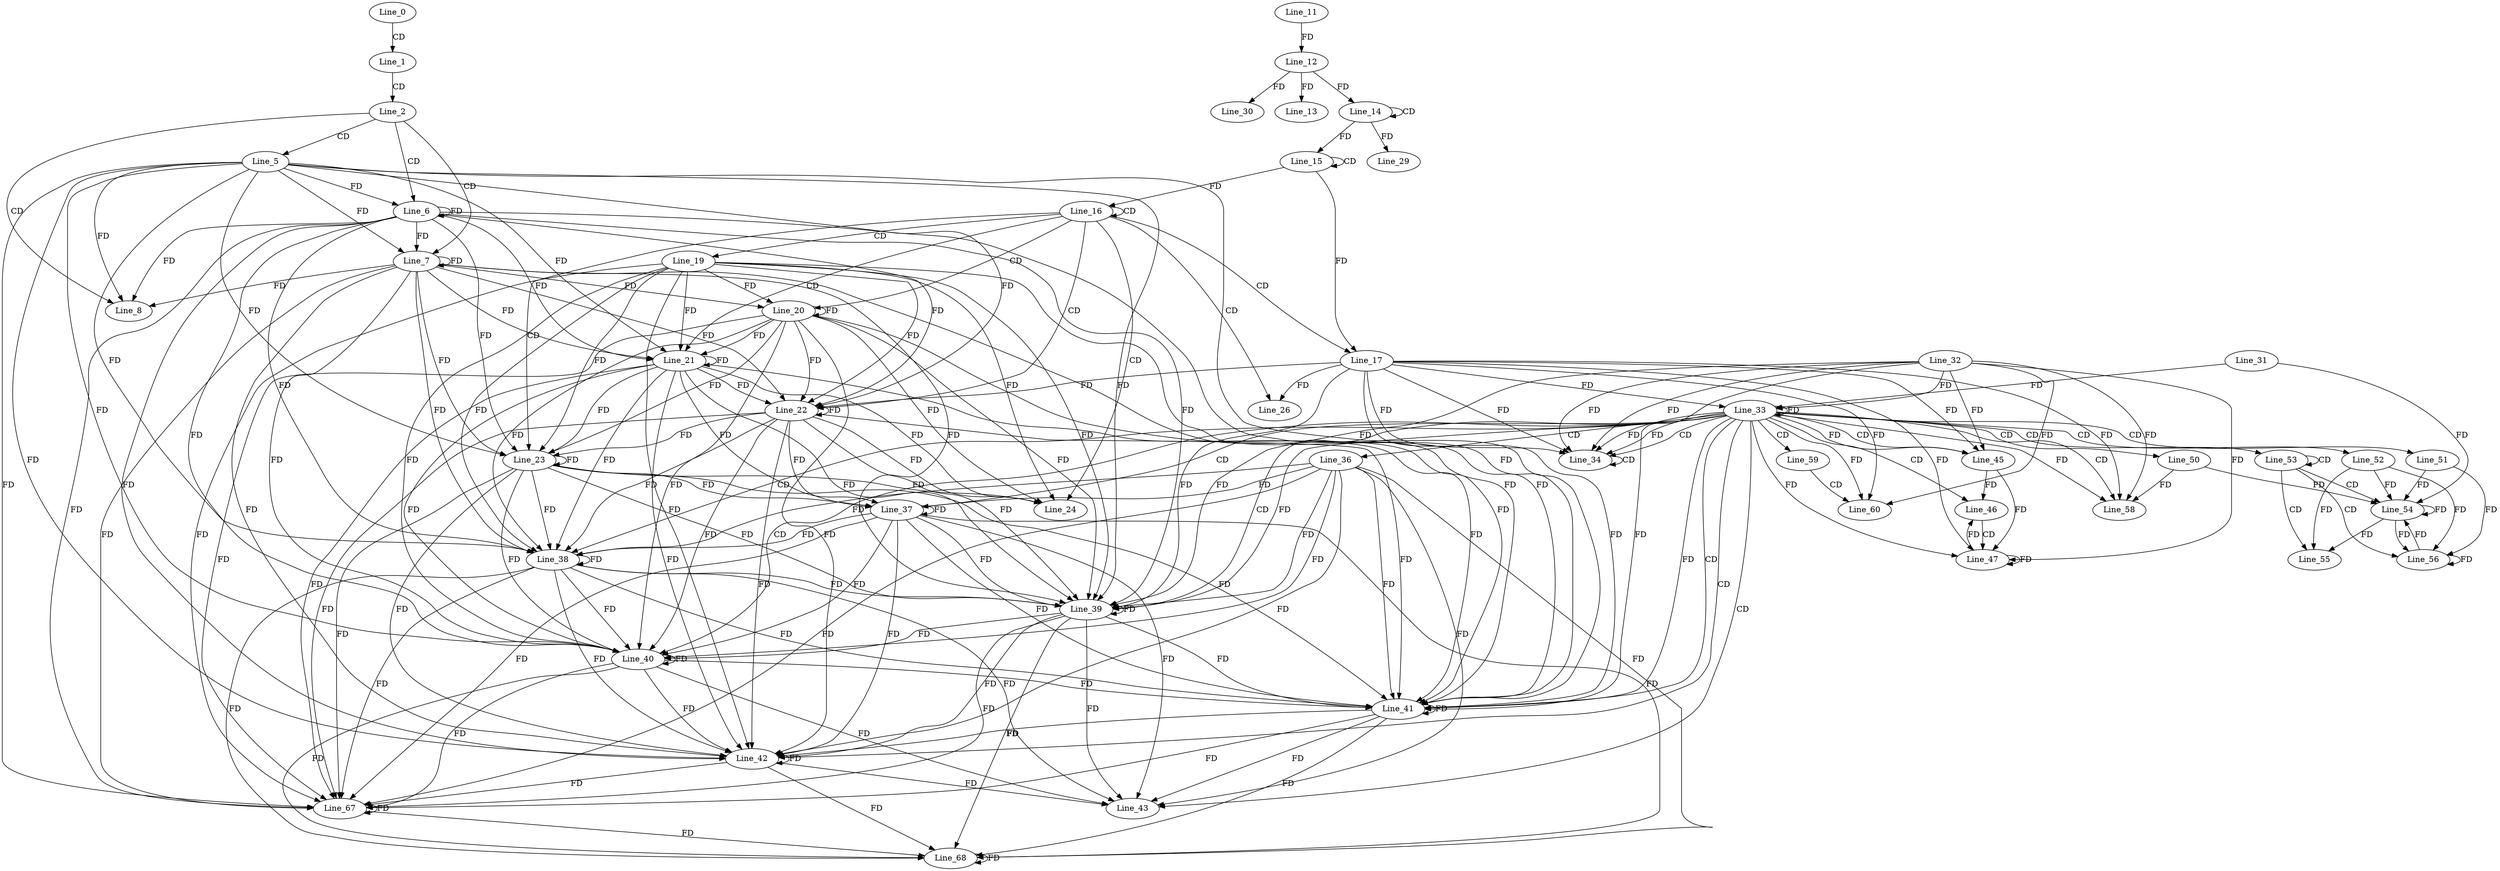 digraph G {
  Line_0;
  Line_1;
  Line_2;
  Line_5;
  Line_6;
  Line_7;
  Line_8;
  Line_11;
  Line_12;
  Line_12;
  Line_13;
  Line_14;
  Line_14;
  Line_15;
  Line_15;
  Line_16;
  Line_16;
  Line_17;
  Line_17;
  Line_19;
  Line_20;
  Line_21;
  Line_22;
  Line_22;
  Line_23;
  Line_24;
  Line_26;
  Line_26;
  Line_26;
  Line_29;
  Line_30;
  Line_33;
  Line_32;
  Line_33;
  Line_31;
  Line_33;
  Line_34;
  Line_34;
  Line_36;
  Line_37;
  Line_38;
  Line_39;
  Line_39;
  Line_40;
  Line_41;
  Line_41;
  Line_42;
  Line_43;
  Line_45;
  Line_45;
  Line_46;
  Line_47;
  Line_47;
  Line_47;
  Line_50;
  Line_51;
  Line_52;
  Line_53;
  Line_54;
  Line_54;
  Line_55;
  Line_56;
  Line_58;
  Line_58;
  Line_59;
  Line_60;
  Line_60;
  Line_60;
  Line_67;
  Line_67;
  Line_68;
  Line_0 -> Line_1 [ label="CD" ];
  Line_1 -> Line_2 [ label="CD" ];
  Line_2 -> Line_5 [ label="CD" ];
  Line_2 -> Line_6 [ label="CD" ];
  Line_5 -> Line_6 [ label="FD" ];
  Line_6 -> Line_6 [ label="FD" ];
  Line_2 -> Line_7 [ label="CD" ];
  Line_5 -> Line_7 [ label="FD" ];
  Line_6 -> Line_7 [ label="FD" ];
  Line_7 -> Line_7 [ label="FD" ];
  Line_2 -> Line_8 [ label="CD" ];
  Line_5 -> Line_8 [ label="FD" ];
  Line_6 -> Line_8 [ label="FD" ];
  Line_7 -> Line_8 [ label="FD" ];
  Line_11 -> Line_12 [ label="FD" ];
  Line_12 -> Line_13 [ label="FD" ];
  Line_14 -> Line_14 [ label="CD" ];
  Line_12 -> Line_14 [ label="FD" ];
  Line_15 -> Line_15 [ label="CD" ];
  Line_14 -> Line_15 [ label="FD" ];
  Line_16 -> Line_16 [ label="CD" ];
  Line_15 -> Line_16 [ label="FD" ];
  Line_16 -> Line_17 [ label="CD" ];
  Line_15 -> Line_17 [ label="FD" ];
  Line_16 -> Line_19 [ label="CD" ];
  Line_16 -> Line_20 [ label="CD" ];
  Line_19 -> Line_20 [ label="FD" ];
  Line_20 -> Line_20 [ label="FD" ];
  Line_7 -> Line_20 [ label="FD" ];
  Line_16 -> Line_21 [ label="CD" ];
  Line_19 -> Line_21 [ label="FD" ];
  Line_20 -> Line_21 [ label="FD" ];
  Line_21 -> Line_21 [ label="FD" ];
  Line_5 -> Line_21 [ label="FD" ];
  Line_6 -> Line_21 [ label="FD" ];
  Line_7 -> Line_21 [ label="FD" ];
  Line_16 -> Line_22 [ label="CD" ];
  Line_19 -> Line_22 [ label="FD" ];
  Line_20 -> Line_22 [ label="FD" ];
  Line_21 -> Line_22 [ label="FD" ];
  Line_22 -> Line_22 [ label="FD" ];
  Line_5 -> Line_22 [ label="FD" ];
  Line_6 -> Line_22 [ label="FD" ];
  Line_7 -> Line_22 [ label="FD" ];
  Line_17 -> Line_22 [ label="FD" ];
  Line_16 -> Line_23 [ label="CD" ];
  Line_19 -> Line_23 [ label="FD" ];
  Line_20 -> Line_23 [ label="FD" ];
  Line_21 -> Line_23 [ label="FD" ];
  Line_22 -> Line_23 [ label="FD" ];
  Line_23 -> Line_23 [ label="FD" ];
  Line_5 -> Line_23 [ label="FD" ];
  Line_6 -> Line_23 [ label="FD" ];
  Line_7 -> Line_23 [ label="FD" ];
  Line_16 -> Line_24 [ label="CD" ];
  Line_19 -> Line_24 [ label="FD" ];
  Line_20 -> Line_24 [ label="FD" ];
  Line_21 -> Line_24 [ label="FD" ];
  Line_22 -> Line_24 [ label="FD" ];
  Line_23 -> Line_24 [ label="FD" ];
  Line_16 -> Line_26 [ label="CD" ];
  Line_17 -> Line_26 [ label="FD" ];
  Line_14 -> Line_29 [ label="FD" ];
  Line_12 -> Line_30 [ label="FD" ];
  Line_33 -> Line_33 [ label="FD" ];
  Line_17 -> Line_33 [ label="FD" ];
  Line_32 -> Line_33 [ label="FD" ];
  Line_31 -> Line_33 [ label="FD" ];
  Line_33 -> Line_34 [ label="CD" ];
  Line_33 -> Line_34 [ label="FD" ];
  Line_17 -> Line_34 [ label="FD" ];
  Line_32 -> Line_34 [ label="FD" ];
  Line_34 -> Line_34 [ label="CD" ];
  Line_33 -> Line_34 [ label="FD" ];
  Line_17 -> Line_34 [ label="FD" ];
  Line_32 -> Line_34 [ label="FD" ];
  Line_33 -> Line_36 [ label="CD" ];
  Line_33 -> Line_37 [ label="CD" ];
  Line_36 -> Line_37 [ label="FD" ];
  Line_37 -> Line_37 [ label="FD" ];
  Line_21 -> Line_37 [ label="FD" ];
  Line_22 -> Line_37 [ label="FD" ];
  Line_23 -> Line_37 [ label="FD" ];
  Line_33 -> Line_38 [ label="CD" ];
  Line_36 -> Line_38 [ label="FD" ];
  Line_37 -> Line_38 [ label="FD" ];
  Line_38 -> Line_38 [ label="FD" ];
  Line_19 -> Line_38 [ label="FD" ];
  Line_20 -> Line_38 [ label="FD" ];
  Line_21 -> Line_38 [ label="FD" ];
  Line_22 -> Line_38 [ label="FD" ];
  Line_23 -> Line_38 [ label="FD" ];
  Line_5 -> Line_38 [ label="FD" ];
  Line_6 -> Line_38 [ label="FD" ];
  Line_7 -> Line_38 [ label="FD" ];
  Line_33 -> Line_39 [ label="CD" ];
  Line_36 -> Line_39 [ label="FD" ];
  Line_37 -> Line_39 [ label="FD" ];
  Line_38 -> Line_39 [ label="FD" ];
  Line_39 -> Line_39 [ label="FD" ];
  Line_19 -> Line_39 [ label="FD" ];
  Line_20 -> Line_39 [ label="FD" ];
  Line_21 -> Line_39 [ label="FD" ];
  Line_22 -> Line_39 [ label="FD" ];
  Line_23 -> Line_39 [ label="FD" ];
  Line_5 -> Line_39 [ label="FD" ];
  Line_6 -> Line_39 [ label="FD" ];
  Line_7 -> Line_39 [ label="FD" ];
  Line_33 -> Line_39 [ label="FD" ];
  Line_17 -> Line_39 [ label="FD" ];
  Line_32 -> Line_39 [ label="FD" ];
  Line_33 -> Line_40 [ label="CD" ];
  Line_36 -> Line_40 [ label="FD" ];
  Line_37 -> Line_40 [ label="FD" ];
  Line_38 -> Line_40 [ label="FD" ];
  Line_39 -> Line_40 [ label="FD" ];
  Line_40 -> Line_40 [ label="FD" ];
  Line_19 -> Line_40 [ label="FD" ];
  Line_20 -> Line_40 [ label="FD" ];
  Line_21 -> Line_40 [ label="FD" ];
  Line_22 -> Line_40 [ label="FD" ];
  Line_23 -> Line_40 [ label="FD" ];
  Line_5 -> Line_40 [ label="FD" ];
  Line_6 -> Line_40 [ label="FD" ];
  Line_7 -> Line_40 [ label="FD" ];
  Line_33 -> Line_41 [ label="CD" ];
  Line_36 -> Line_41 [ label="FD" ];
  Line_37 -> Line_41 [ label="FD" ];
  Line_38 -> Line_41 [ label="FD" ];
  Line_39 -> Line_41 [ label="FD" ];
  Line_40 -> Line_41 [ label="FD" ];
  Line_41 -> Line_41 [ label="FD" ];
  Line_19 -> Line_41 [ label="FD" ];
  Line_20 -> Line_41 [ label="FD" ];
  Line_21 -> Line_41 [ label="FD" ];
  Line_22 -> Line_41 [ label="FD" ];
  Line_23 -> Line_41 [ label="FD" ];
  Line_5 -> Line_41 [ label="FD" ];
  Line_6 -> Line_41 [ label="FD" ];
  Line_7 -> Line_41 [ label="FD" ];
  Line_33 -> Line_41 [ label="FD" ];
  Line_17 -> Line_41 [ label="FD" ];
  Line_32 -> Line_41 [ label="FD" ];
  Line_33 -> Line_42 [ label="CD" ];
  Line_36 -> Line_42 [ label="FD" ];
  Line_37 -> Line_42 [ label="FD" ];
  Line_38 -> Line_42 [ label="FD" ];
  Line_39 -> Line_42 [ label="FD" ];
  Line_40 -> Line_42 [ label="FD" ];
  Line_41 -> Line_42 [ label="FD" ];
  Line_42 -> Line_42 [ label="FD" ];
  Line_19 -> Line_42 [ label="FD" ];
  Line_20 -> Line_42 [ label="FD" ];
  Line_21 -> Line_42 [ label="FD" ];
  Line_22 -> Line_42 [ label="FD" ];
  Line_23 -> Line_42 [ label="FD" ];
  Line_5 -> Line_42 [ label="FD" ];
  Line_6 -> Line_42 [ label="FD" ];
  Line_7 -> Line_42 [ label="FD" ];
  Line_33 -> Line_43 [ label="CD" ];
  Line_36 -> Line_43 [ label="FD" ];
  Line_37 -> Line_43 [ label="FD" ];
  Line_38 -> Line_43 [ label="FD" ];
  Line_39 -> Line_43 [ label="FD" ];
  Line_40 -> Line_43 [ label="FD" ];
  Line_41 -> Line_43 [ label="FD" ];
  Line_42 -> Line_43 [ label="FD" ];
  Line_33 -> Line_45 [ label="CD" ];
  Line_33 -> Line_45 [ label="FD" ];
  Line_17 -> Line_45 [ label="FD" ];
  Line_32 -> Line_45 [ label="FD" ];
  Line_33 -> Line_46 [ label="CD" ];
  Line_45 -> Line_46 [ label="FD" ];
  Line_46 -> Line_47 [ label="CD" ];
  Line_45 -> Line_47 [ label="FD" ];
  Line_47 -> Line_47 [ label="FD" ];
  Line_33 -> Line_47 [ label="FD" ];
  Line_17 -> Line_47 [ label="FD" ];
  Line_32 -> Line_47 [ label="FD" ];
  Line_33 -> Line_50 [ label="CD" ];
  Line_33 -> Line_51 [ label="CD" ];
  Line_33 -> Line_52 [ label="CD" ];
  Line_33 -> Line_53 [ label="CD" ];
  Line_53 -> Line_53 [ label="CD" ];
  Line_53 -> Line_54 [ label="CD" ];
  Line_54 -> Line_54 [ label="FD" ];
  Line_52 -> Line_54 [ label="FD" ];
  Line_31 -> Line_54 [ label="FD" ];
  Line_50 -> Line_54 [ label="FD" ];
  Line_51 -> Line_54 [ label="FD" ];
  Line_53 -> Line_55 [ label="CD" ];
  Line_54 -> Line_55 [ label="FD" ];
  Line_52 -> Line_55 [ label="FD" ];
  Line_53 -> Line_56 [ label="CD" ];
  Line_56 -> Line_56 [ label="FD" ];
  Line_51 -> Line_56 [ label="FD" ];
  Line_54 -> Line_56 [ label="FD" ];
  Line_52 -> Line_56 [ label="FD" ];
  Line_33 -> Line_58 [ label="CD" ];
  Line_50 -> Line_58 [ label="FD" ];
  Line_33 -> Line_58 [ label="FD" ];
  Line_17 -> Line_58 [ label="FD" ];
  Line_32 -> Line_58 [ label="FD" ];
  Line_33 -> Line_59 [ label="CD" ];
  Line_59 -> Line_60 [ label="CD" ];
  Line_33 -> Line_60 [ label="FD" ];
  Line_17 -> Line_60 [ label="FD" ];
  Line_32 -> Line_60 [ label="FD" ];
  Line_36 -> Line_67 [ label="FD" ];
  Line_37 -> Line_67 [ label="FD" ];
  Line_38 -> Line_67 [ label="FD" ];
  Line_39 -> Line_67 [ label="FD" ];
  Line_40 -> Line_67 [ label="FD" ];
  Line_41 -> Line_67 [ label="FD" ];
  Line_42 -> Line_67 [ label="FD" ];
  Line_19 -> Line_67 [ label="FD" ];
  Line_20 -> Line_67 [ label="FD" ];
  Line_21 -> Line_67 [ label="FD" ];
  Line_22 -> Line_67 [ label="FD" ];
  Line_23 -> Line_67 [ label="FD" ];
  Line_5 -> Line_67 [ label="FD" ];
  Line_6 -> Line_67 [ label="FD" ];
  Line_7 -> Line_67 [ label="FD" ];
  Line_67 -> Line_67 [ label="FD" ];
  Line_36 -> Line_68 [ label="FD" ];
  Line_37 -> Line_68 [ label="FD" ];
  Line_38 -> Line_68 [ label="FD" ];
  Line_39 -> Line_68 [ label="FD" ];
  Line_40 -> Line_68 [ label="FD" ];
  Line_41 -> Line_68 [ label="FD" ];
  Line_42 -> Line_68 [ label="FD" ];
  Line_67 -> Line_68 [ label="FD" ];
  Line_68 -> Line_68 [ label="FD" ];
  Line_47 -> Line_46 [ label="FD" ];
  Line_56 -> Line_54 [ label="FD" ];
}
